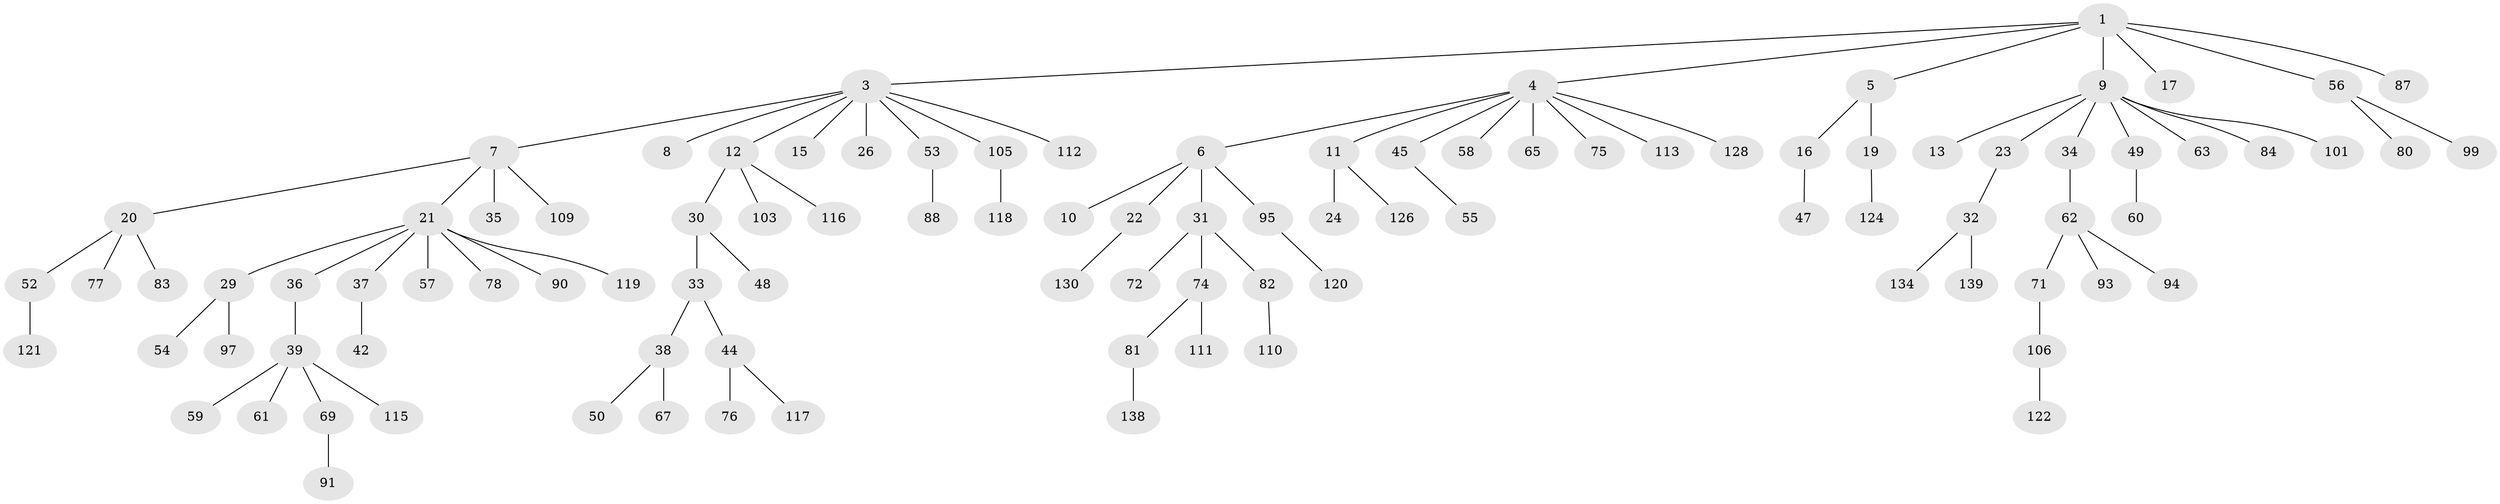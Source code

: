 // Generated by graph-tools (version 1.1) at 2025/24/03/03/25 07:24:07]
// undirected, 100 vertices, 99 edges
graph export_dot {
graph [start="1"]
  node [color=gray90,style=filled];
  1 [super="+2"];
  3 [super="+100"];
  4 [super="+14"];
  5;
  6 [super="+51"];
  7 [super="+18"];
  8;
  9 [super="+25"];
  10;
  11 [super="+104"];
  12 [super="+27"];
  13;
  15 [super="+137"];
  16 [super="+127"];
  17;
  19 [super="+108"];
  20 [super="+140"];
  21 [super="+46"];
  22;
  23 [super="+28"];
  24 [super="+135"];
  26;
  29 [super="+70"];
  30 [super="+41"];
  31 [super="+125"];
  32 [super="+89"];
  33;
  34 [super="+43"];
  35;
  36 [super="+132"];
  37 [super="+136"];
  38 [super="+40"];
  39 [super="+73"];
  42;
  44;
  45 [super="+129"];
  47;
  48;
  49 [super="+123"];
  50 [super="+66"];
  52;
  53;
  54;
  55;
  56 [super="+64"];
  57;
  58;
  59;
  60 [super="+92"];
  61;
  62 [super="+68"];
  63;
  65;
  67 [super="+131"];
  69;
  71 [super="+86"];
  72;
  74 [super="+96"];
  75 [super="+85"];
  76;
  77 [super="+79"];
  78 [super="+114"];
  80;
  81 [super="+107"];
  82;
  83;
  84;
  87;
  88;
  90 [super="+98"];
  91;
  93;
  94 [super="+102"];
  95;
  97;
  99;
  101;
  103;
  105;
  106 [super="+141"];
  109;
  110;
  111;
  112;
  113;
  115;
  116;
  117;
  118;
  119 [super="+133"];
  120;
  121;
  122;
  124;
  126;
  128;
  130;
  134;
  138;
  139;
  1 -- 4;
  1 -- 5;
  1 -- 9;
  1 -- 17;
  1 -- 56;
  1 -- 3;
  1 -- 87;
  3 -- 7;
  3 -- 8;
  3 -- 12;
  3 -- 15;
  3 -- 26;
  3 -- 53;
  3 -- 105;
  3 -- 112;
  4 -- 6;
  4 -- 11;
  4 -- 45;
  4 -- 58;
  4 -- 113;
  4 -- 128;
  4 -- 65;
  4 -- 75;
  5 -- 16;
  5 -- 19;
  6 -- 10;
  6 -- 22;
  6 -- 31;
  6 -- 95;
  7 -- 20;
  7 -- 21;
  7 -- 35;
  7 -- 109;
  9 -- 13;
  9 -- 23;
  9 -- 34;
  9 -- 63;
  9 -- 101;
  9 -- 84;
  9 -- 49;
  11 -- 24;
  11 -- 126;
  12 -- 103;
  12 -- 116;
  12 -- 30;
  16 -- 47;
  19 -- 124;
  20 -- 52;
  20 -- 77;
  20 -- 83;
  21 -- 29;
  21 -- 36;
  21 -- 37;
  21 -- 57;
  21 -- 90;
  21 -- 78;
  21 -- 119;
  22 -- 130;
  23 -- 32;
  29 -- 54;
  29 -- 97;
  30 -- 33;
  30 -- 48;
  31 -- 72;
  31 -- 74;
  31 -- 82;
  32 -- 139;
  32 -- 134;
  33 -- 38;
  33 -- 44;
  34 -- 62;
  36 -- 39;
  37 -- 42;
  38 -- 50;
  38 -- 67;
  39 -- 59;
  39 -- 61;
  39 -- 69;
  39 -- 115;
  44 -- 76;
  44 -- 117;
  45 -- 55;
  49 -- 60;
  52 -- 121;
  53 -- 88;
  56 -- 80;
  56 -- 99;
  62 -- 94;
  62 -- 93;
  62 -- 71;
  69 -- 91;
  71 -- 106;
  74 -- 81;
  74 -- 111;
  81 -- 138;
  82 -- 110;
  95 -- 120;
  105 -- 118;
  106 -- 122;
}
